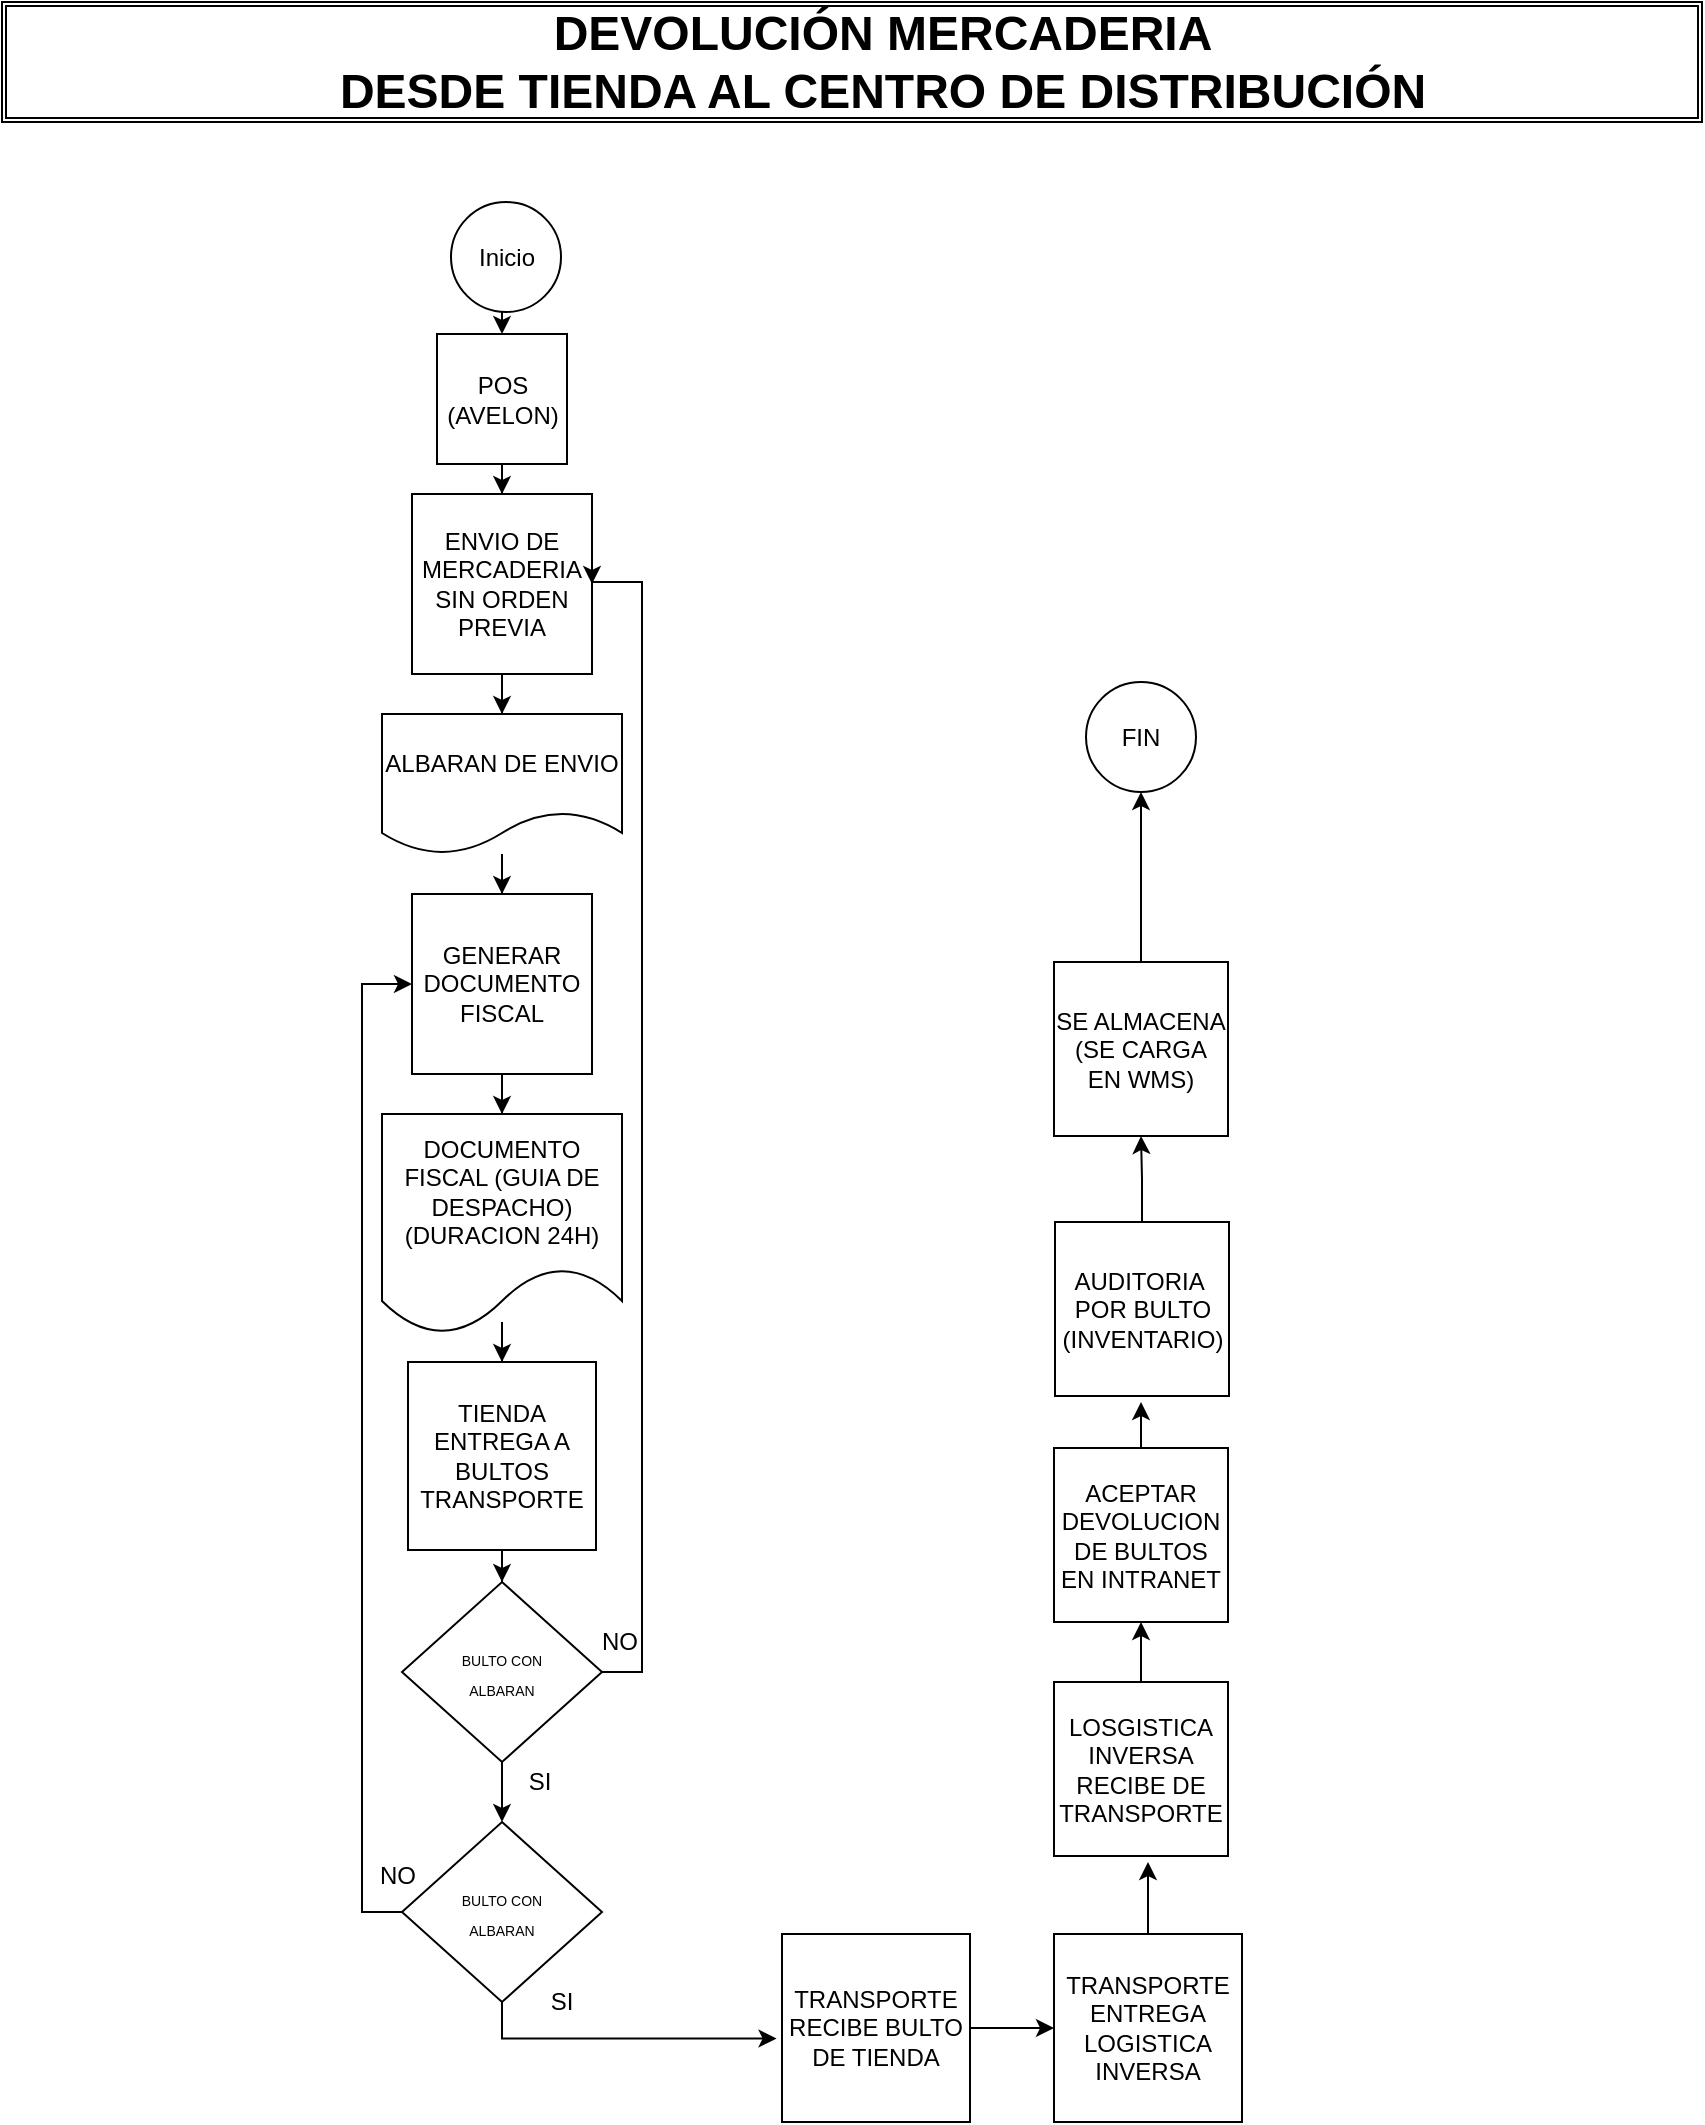 <mxfile version="14.8.6" type="github">
  <diagram id="C5RBs43oDa-KdzZeNtuy" name="Page-1">
    <mxGraphModel dx="1422" dy="794" grid="1" gridSize="10" guides="1" tooltips="1" connect="1" arrows="1" fold="1" page="1" pageScale="1" pageWidth="850" pageHeight="1100" math="0" shadow="0">
      <root>
        <mxCell id="WIyWlLk6GJQsqaUBKTNV-0" />
        <mxCell id="WIyWlLk6GJQsqaUBKTNV-1" parent="WIyWlLk6GJQsqaUBKTNV-0" />
        <mxCell id="Dk7Axvjhe-ouTe_fYZQp-10" style="edgeStyle=orthogonalEdgeStyle;rounded=0;orthogonalLoop=1;jettySize=auto;html=1;entryX=0.5;entryY=0;entryDx=0;entryDy=0;" parent="WIyWlLk6GJQsqaUBKTNV-1" source="Dk7Axvjhe-ouTe_fYZQp-7" target="Dk7Axvjhe-ouTe_fYZQp-8" edge="1">
          <mxGeometry relative="1" as="geometry" />
        </mxCell>
        <mxCell id="Dk7Axvjhe-ouTe_fYZQp-7" value="POS (AVELON)" style="whiteSpace=wrap;html=1;aspect=fixed;" parent="WIyWlLk6GJQsqaUBKTNV-1" vertex="1">
          <mxGeometry x="217.5" y="166" width="65" height="65" as="geometry" />
        </mxCell>
        <mxCell id="Dk7Axvjhe-ouTe_fYZQp-14" style="edgeStyle=orthogonalEdgeStyle;rounded=0;orthogonalLoop=1;jettySize=auto;html=1;entryX=0.5;entryY=0;entryDx=0;entryDy=0;" parent="WIyWlLk6GJQsqaUBKTNV-1" source="Dk7Axvjhe-ouTe_fYZQp-8" target="Dk7Axvjhe-ouTe_fYZQp-13" edge="1">
          <mxGeometry relative="1" as="geometry" />
        </mxCell>
        <mxCell id="Dk7Axvjhe-ouTe_fYZQp-8" value="ENVIO DE MERCADERIA SIN ORDEN PREVIA" style="whiteSpace=wrap;html=1;aspect=fixed;" parent="WIyWlLk6GJQsqaUBKTNV-1" vertex="1">
          <mxGeometry x="205" y="246" width="90" height="90" as="geometry" />
        </mxCell>
        <mxCell id="Dk7Axvjhe-ouTe_fYZQp-17" style="edgeStyle=orthogonalEdgeStyle;rounded=0;orthogonalLoop=1;jettySize=auto;html=1;entryX=0.5;entryY=0;entryDx=0;entryDy=0;" parent="WIyWlLk6GJQsqaUBKTNV-1" source="Dk7Axvjhe-ouTe_fYZQp-11" target="Dk7Axvjhe-ouTe_fYZQp-16" edge="1">
          <mxGeometry relative="1" as="geometry" />
        </mxCell>
        <mxCell id="Dk7Axvjhe-ouTe_fYZQp-11" value="GENERAR DOCUMENTO FISCAL" style="whiteSpace=wrap;html=1;aspect=fixed;" parent="WIyWlLk6GJQsqaUBKTNV-1" vertex="1">
          <mxGeometry x="205" y="446" width="90" height="90" as="geometry" />
        </mxCell>
        <mxCell id="Dk7Axvjhe-ouTe_fYZQp-21" value="" style="edgeStyle=orthogonalEdgeStyle;rounded=0;orthogonalLoop=1;jettySize=auto;html=1;" parent="WIyWlLk6GJQsqaUBKTNV-1" source="Dk7Axvjhe-ouTe_fYZQp-13" target="Dk7Axvjhe-ouTe_fYZQp-11" edge="1">
          <mxGeometry relative="1" as="geometry" />
        </mxCell>
        <mxCell id="Dk7Axvjhe-ouTe_fYZQp-13" value="ALBARAN DE ENVIO" style="shape=document;whiteSpace=wrap;html=1;boundedLbl=1;" parent="WIyWlLk6GJQsqaUBKTNV-1" vertex="1">
          <mxGeometry x="190" y="356" width="120" height="70" as="geometry" />
        </mxCell>
        <mxCell id="Dk7Axvjhe-ouTe_fYZQp-29" style="edgeStyle=orthogonalEdgeStyle;rounded=0;orthogonalLoop=1;jettySize=auto;html=1;entryX=0.5;entryY=0;entryDx=0;entryDy=0;" parent="WIyWlLk6GJQsqaUBKTNV-1" source="Dk7Axvjhe-ouTe_fYZQp-16" target="Dk7Axvjhe-ouTe_fYZQp-28" edge="1">
          <mxGeometry relative="1" as="geometry" />
        </mxCell>
        <mxCell id="Dk7Axvjhe-ouTe_fYZQp-16" value="DOCUMENTO FISCAL (GUIA DE DESPACHO) (DURACION 24H)" style="shape=document;whiteSpace=wrap;html=1;boundedLbl=1;" parent="WIyWlLk6GJQsqaUBKTNV-1" vertex="1">
          <mxGeometry x="190" y="556" width="120" height="110" as="geometry" />
        </mxCell>
        <mxCell id="Dk7Axvjhe-ouTe_fYZQp-23" value="" style="shape=ext;double=1;rounded=0;whiteSpace=wrap;html=1;" parent="WIyWlLk6GJQsqaUBKTNV-1" vertex="1">
          <mxGeometry width="850" height="60" as="geometry" />
        </mxCell>
        <mxCell id="Dk7Axvjhe-ouTe_fYZQp-20" value="DEVOLUCIÓN MERCADERIA &lt;br&gt;DESDE TIENDA AL CENTRO DE DISTRIBUCIÓN" style="text;strokeColor=none;fillColor=none;html=1;fontSize=24;fontStyle=1;verticalAlign=middle;align=center;" parent="WIyWlLk6GJQsqaUBKTNV-1" vertex="1">
          <mxGeometry x="390" y="10" width="100" height="40" as="geometry" />
        </mxCell>
        <mxCell id="Dk7Axvjhe-ouTe_fYZQp-24" value="Inicio" style="ellipse;whiteSpace=wrap;html=1;aspect=fixed;" parent="WIyWlLk6GJQsqaUBKTNV-1" vertex="1">
          <mxGeometry x="224.5" y="100" width="55" height="55" as="geometry" />
        </mxCell>
        <mxCell id="Dk7Axvjhe-ouTe_fYZQp-27" value="" style="endArrow=classic;html=1;exitX=0.5;exitY=1;exitDx=0;exitDy=0;" parent="WIyWlLk6GJQsqaUBKTNV-1" edge="1">
          <mxGeometry width="50" height="50" relative="1" as="geometry">
            <mxPoint x="250" y="155" as="sourcePoint" />
            <mxPoint x="250" y="166" as="targetPoint" />
          </mxGeometry>
        </mxCell>
        <mxCell id="Dk7Axvjhe-ouTe_fYZQp-37" style="edgeStyle=orthogonalEdgeStyle;rounded=0;orthogonalLoop=1;jettySize=auto;html=1;entryX=0.5;entryY=0;entryDx=0;entryDy=0;" parent="WIyWlLk6GJQsqaUBKTNV-1" source="Dk7Axvjhe-ouTe_fYZQp-28" target="Dk7Axvjhe-ouTe_fYZQp-36" edge="1">
          <mxGeometry relative="1" as="geometry" />
        </mxCell>
        <mxCell id="Dk7Axvjhe-ouTe_fYZQp-28" value="TIENDA ENTREGA A BULTOS TRANSPORTE" style="whiteSpace=wrap;html=1;aspect=fixed;" parent="WIyWlLk6GJQsqaUBKTNV-1" vertex="1">
          <mxGeometry x="203" y="680" width="94" height="94" as="geometry" />
        </mxCell>
        <mxCell id="Dk7Axvjhe-ouTe_fYZQp-55" style="edgeStyle=orthogonalEdgeStyle;rounded=0;orthogonalLoop=1;jettySize=auto;html=1;" parent="WIyWlLk6GJQsqaUBKTNV-1" source="Dk7Axvjhe-ouTe_fYZQp-32" edge="1">
          <mxGeometry relative="1" as="geometry">
            <mxPoint x="569.5" y="810" as="targetPoint" />
          </mxGeometry>
        </mxCell>
        <mxCell id="Dk7Axvjhe-ouTe_fYZQp-32" value="LOSGISTICA INVERSA RECIBE DE TRANSPORTE" style="whiteSpace=wrap;html=1;aspect=fixed;" parent="WIyWlLk6GJQsqaUBKTNV-1" vertex="1">
          <mxGeometry x="526" y="840" width="87" height="87" as="geometry" />
        </mxCell>
        <mxCell id="Dk7Axvjhe-ouTe_fYZQp-43" style="edgeStyle=orthogonalEdgeStyle;rounded=0;orthogonalLoop=1;jettySize=auto;html=1;entryX=1;entryY=0.5;entryDx=0;entryDy=0;" parent="WIyWlLk6GJQsqaUBKTNV-1" source="Dk7Axvjhe-ouTe_fYZQp-36" target="Dk7Axvjhe-ouTe_fYZQp-8" edge="1">
          <mxGeometry relative="1" as="geometry">
            <mxPoint x="300" y="290" as="targetPoint" />
            <Array as="points">
              <mxPoint x="320" y="835" />
              <mxPoint x="320" y="290" />
            </Array>
          </mxGeometry>
        </mxCell>
        <mxCell id="Dk7Axvjhe-ouTe_fYZQp-45" style="edgeStyle=orthogonalEdgeStyle;rounded=0;orthogonalLoop=1;jettySize=auto;html=1;entryX=0.5;entryY=0;entryDx=0;entryDy=0;" parent="WIyWlLk6GJQsqaUBKTNV-1" source="Dk7Axvjhe-ouTe_fYZQp-36" target="Dk7Axvjhe-ouTe_fYZQp-44" edge="1">
          <mxGeometry relative="1" as="geometry" />
        </mxCell>
        <mxCell id="Dk7Axvjhe-ouTe_fYZQp-36" value="&lt;font style=&quot;font-size: 7px&quot;&gt;BULTO CON &lt;br&gt;ALBARAN&lt;br&gt;&lt;/font&gt;" style="rhombus;whiteSpace=wrap;html=1;" parent="WIyWlLk6GJQsqaUBKTNV-1" vertex="1">
          <mxGeometry x="200" y="790" width="100" height="90" as="geometry" />
        </mxCell>
        <mxCell id="Dk7Axvjhe-ouTe_fYZQp-39" value="SI" style="text;html=1;strokeColor=none;fillColor=none;align=center;verticalAlign=middle;whiteSpace=wrap;rounded=0;" parent="WIyWlLk6GJQsqaUBKTNV-1" vertex="1">
          <mxGeometry x="248.5" y="880" width="40" height="20" as="geometry" />
        </mxCell>
        <mxCell id="Dk7Axvjhe-ouTe_fYZQp-40" value="NO" style="text;html=1;strokeColor=none;fillColor=none;align=center;verticalAlign=middle;whiteSpace=wrap;rounded=0;" parent="WIyWlLk6GJQsqaUBKTNV-1" vertex="1">
          <mxGeometry x="288.5" y="810" width="40" height="20" as="geometry" />
        </mxCell>
        <mxCell id="Dk7Axvjhe-ouTe_fYZQp-49" style="edgeStyle=orthogonalEdgeStyle;rounded=0;orthogonalLoop=1;jettySize=auto;html=1;entryX=-0.029;entryY=0.556;entryDx=0;entryDy=0;entryPerimeter=0;" parent="WIyWlLk6GJQsqaUBKTNV-1" source="Dk7Axvjhe-ouTe_fYZQp-44" target="Dk7Axvjhe-ouTe_fYZQp-48" edge="1">
          <mxGeometry relative="1" as="geometry">
            <mxPoint x="250" y="1020" as="targetPoint" />
            <Array as="points">
              <mxPoint x="250" y="1018" />
            </Array>
          </mxGeometry>
        </mxCell>
        <mxCell id="S-DINrWdntkUoxr7pVco-4" style="edgeStyle=orthogonalEdgeStyle;rounded=0;orthogonalLoop=1;jettySize=auto;html=1;entryX=0;entryY=0.5;entryDx=0;entryDy=0;" edge="1" parent="WIyWlLk6GJQsqaUBKTNV-1" source="Dk7Axvjhe-ouTe_fYZQp-44" target="Dk7Axvjhe-ouTe_fYZQp-11">
          <mxGeometry relative="1" as="geometry">
            <Array as="points">
              <mxPoint x="180" y="955" />
              <mxPoint x="180" y="491" />
            </Array>
          </mxGeometry>
        </mxCell>
        <mxCell id="Dk7Axvjhe-ouTe_fYZQp-44" value="&lt;font style=&quot;font-size: 7px&quot;&gt;BULTO CON &lt;br&gt;ALBARAN&lt;/font&gt;" style="rhombus;whiteSpace=wrap;html=1;" parent="WIyWlLk6GJQsqaUBKTNV-1" vertex="1">
          <mxGeometry x="200" y="910" width="100" height="90" as="geometry" />
        </mxCell>
        <mxCell id="Dk7Axvjhe-ouTe_fYZQp-47" value="NO" style="text;html=1;strokeColor=none;fillColor=none;align=center;verticalAlign=middle;whiteSpace=wrap;rounded=0;" parent="WIyWlLk6GJQsqaUBKTNV-1" vertex="1">
          <mxGeometry x="177.5" y="927" width="40" height="20" as="geometry" />
        </mxCell>
        <mxCell id="Dk7Axvjhe-ouTe_fYZQp-51" style="edgeStyle=orthogonalEdgeStyle;rounded=0;orthogonalLoop=1;jettySize=auto;html=1;entryX=0;entryY=0.5;entryDx=0;entryDy=0;" parent="WIyWlLk6GJQsqaUBKTNV-1" source="Dk7Axvjhe-ouTe_fYZQp-48" target="Dk7Axvjhe-ouTe_fYZQp-50" edge="1">
          <mxGeometry relative="1" as="geometry" />
        </mxCell>
        <mxCell id="Dk7Axvjhe-ouTe_fYZQp-48" value="TRANSPORTE RECIBE BULTO DE TIENDA" style="whiteSpace=wrap;html=1;aspect=fixed;" parent="WIyWlLk6GJQsqaUBKTNV-1" vertex="1">
          <mxGeometry x="390" y="966" width="94" height="94" as="geometry" />
        </mxCell>
        <mxCell id="Dk7Axvjhe-ouTe_fYZQp-53" style="edgeStyle=orthogonalEdgeStyle;rounded=0;orthogonalLoop=1;jettySize=auto;html=1;" parent="WIyWlLk6GJQsqaUBKTNV-1" source="Dk7Axvjhe-ouTe_fYZQp-50" edge="1">
          <mxGeometry relative="1" as="geometry">
            <mxPoint x="573" y="930" as="targetPoint" />
          </mxGeometry>
        </mxCell>
        <mxCell id="Dk7Axvjhe-ouTe_fYZQp-50" value="TRANSPORTE ENTREGA LOGISTICA INVERSA" style="whiteSpace=wrap;html=1;aspect=fixed;" parent="WIyWlLk6GJQsqaUBKTNV-1" vertex="1">
          <mxGeometry x="526" y="966" width="94" height="94" as="geometry" />
        </mxCell>
        <mxCell id="Dk7Axvjhe-ouTe_fYZQp-52" value="SI" style="text;html=1;strokeColor=none;fillColor=none;align=center;verticalAlign=middle;whiteSpace=wrap;rounded=0;" parent="WIyWlLk6GJQsqaUBKTNV-1" vertex="1">
          <mxGeometry x="260" y="990" width="40" height="20" as="geometry" />
        </mxCell>
        <mxCell id="S-DINrWdntkUoxr7pVco-2" style="edgeStyle=orthogonalEdgeStyle;rounded=0;orthogonalLoop=1;jettySize=auto;html=1;" edge="1" parent="WIyWlLk6GJQsqaUBKTNV-1" source="Dk7Axvjhe-ouTe_fYZQp-54" target="Dk7Axvjhe-ouTe_fYZQp-61">
          <mxGeometry relative="1" as="geometry" />
        </mxCell>
        <mxCell id="Dk7Axvjhe-ouTe_fYZQp-54" value="AUDITORIA&amp;nbsp;&lt;br&gt;POR BULTO (INVENTARIO)" style="whiteSpace=wrap;html=1;aspect=fixed;" parent="WIyWlLk6GJQsqaUBKTNV-1" vertex="1">
          <mxGeometry x="526.5" y="610" width="87" height="87" as="geometry" />
        </mxCell>
        <mxCell id="Dk7Axvjhe-ouTe_fYZQp-59" style="edgeStyle=orthogonalEdgeStyle;rounded=0;orthogonalLoop=1;jettySize=auto;html=1;" parent="WIyWlLk6GJQsqaUBKTNV-1" source="Dk7Axvjhe-ouTe_fYZQp-57" edge="1">
          <mxGeometry relative="1" as="geometry">
            <mxPoint x="569.5" y="700" as="targetPoint" />
          </mxGeometry>
        </mxCell>
        <mxCell id="Dk7Axvjhe-ouTe_fYZQp-57" value="ACEPTAR DEVOLUCION DE BULTOS EN INTRANET" style="whiteSpace=wrap;html=1;aspect=fixed;" parent="WIyWlLk6GJQsqaUBKTNV-1" vertex="1">
          <mxGeometry x="526" y="723" width="87" height="87" as="geometry" />
        </mxCell>
        <mxCell id="S-DINrWdntkUoxr7pVco-1" style="edgeStyle=orthogonalEdgeStyle;rounded=0;orthogonalLoop=1;jettySize=auto;html=1;entryX=0.5;entryY=1;entryDx=0;entryDy=0;" edge="1" parent="WIyWlLk6GJQsqaUBKTNV-1" source="Dk7Axvjhe-ouTe_fYZQp-61" target="Dk7Axvjhe-ouTe_fYZQp-67">
          <mxGeometry relative="1" as="geometry" />
        </mxCell>
        <mxCell id="Dk7Axvjhe-ouTe_fYZQp-61" value="SE ALMACENA (SE CARGA EN WMS)" style="whiteSpace=wrap;html=1;aspect=fixed;" parent="WIyWlLk6GJQsqaUBKTNV-1" vertex="1">
          <mxGeometry x="526" y="480" width="87" height="87" as="geometry" />
        </mxCell>
        <mxCell id="Dk7Axvjhe-ouTe_fYZQp-67" value="FIN" style="ellipse;whiteSpace=wrap;html=1;aspect=fixed;" parent="WIyWlLk6GJQsqaUBKTNV-1" vertex="1">
          <mxGeometry x="542" y="340" width="55" height="55" as="geometry" />
        </mxCell>
      </root>
    </mxGraphModel>
  </diagram>
</mxfile>
